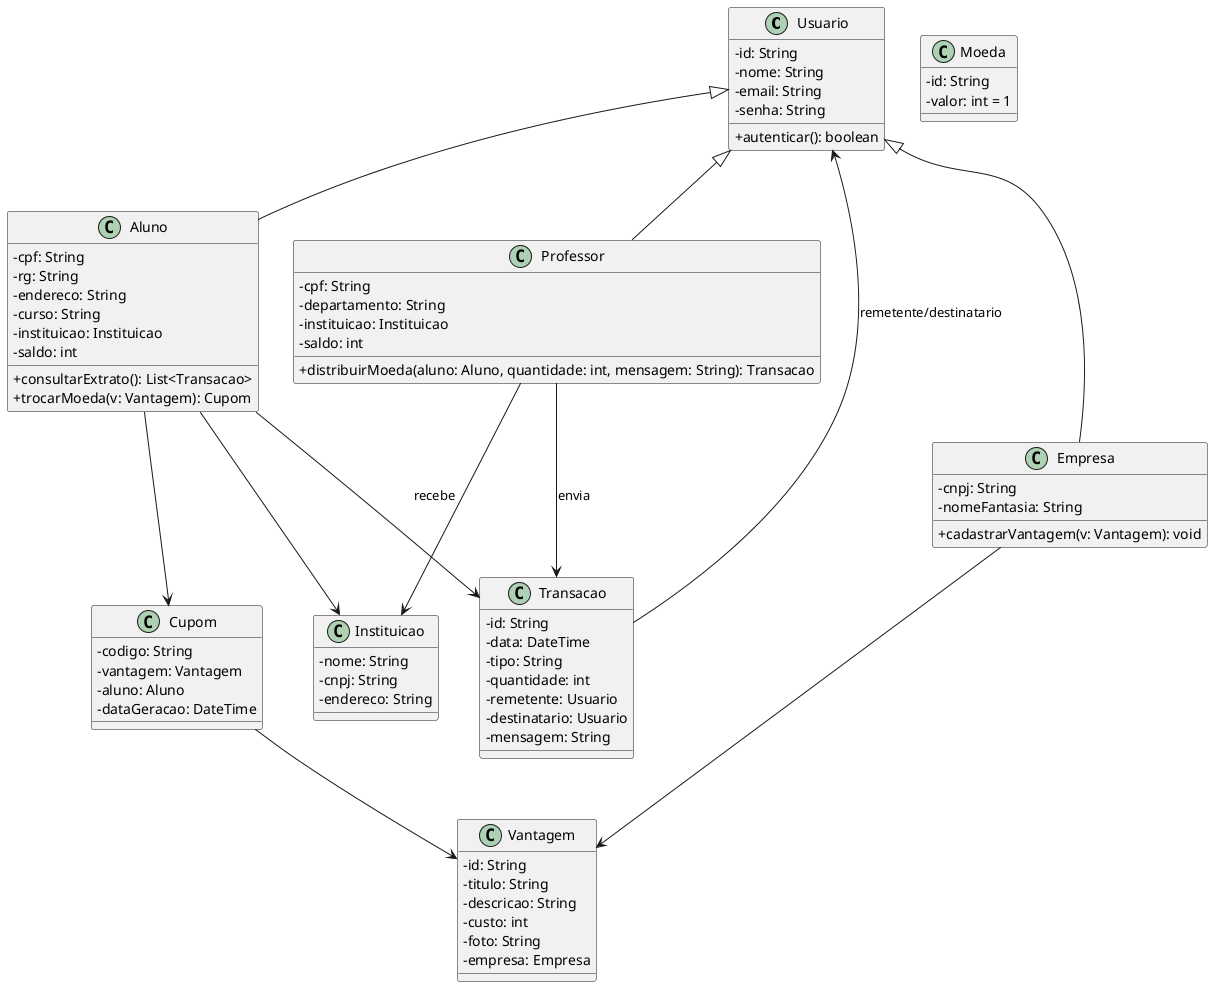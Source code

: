 @startuml
skinparam classAttributeIconSize 0

' Classes principais
class Usuario {
  - id: String
  - nome: String
  - email: String
  - senha: String
  + autenticar(): boolean
}

class Aluno {
  - cpf: String
  - rg: String
  - endereco: String
  - curso: String
  - instituicao: Instituicao
  - saldo: int
  + consultarExtrato(): List<Transacao>
  + trocarMoeda(v: Vantagem): Cupom
}

class Professor {
  - cpf: String
  - departamento: String
  - instituicao: Instituicao
  - saldo: int
  + distribuirMoeda(aluno: Aluno, quantidade: int, mensagem: String): Transacao
}

class Empresa {
  - cnpj: String
  - nomeFantasia: String
  + cadastrarVantagem(v: Vantagem): void
}

class Instituicao {
  - nome: String
  - cnpj: String
  - endereco: String
}

class Vantagem {
  - id: String
  - titulo: String
  - descricao: String
  - custo: int
  - foto: String
  - empresa: Empresa
}

class Moeda {
  - id: String
  - valor: int = 1
}

class Transacao {
  - id: String
  - data: DateTime
  - tipo: String
  - quantidade: int
  - remetente: Usuario
  - destinatario: Usuario
  - mensagem: String
}

class Cupom {
  - codigo: String
  - vantagem: Vantagem
  - aluno: Aluno
  - dataGeracao: DateTime
}

' Herança
Usuario <|-- Aluno
Usuario <|-- Professor
Usuario <|-- Empresa

' Relacionamentos
Aluno --> Instituicao
Professor --> Instituicao
Empresa --> Vantagem
Aluno --> Transacao : "recebe"
Professor --> Transacao : "envia"
Transacao --> Usuario : remetente/destinatario
Aluno --> Cupom
Cupom --> Vantagem

@enduml
